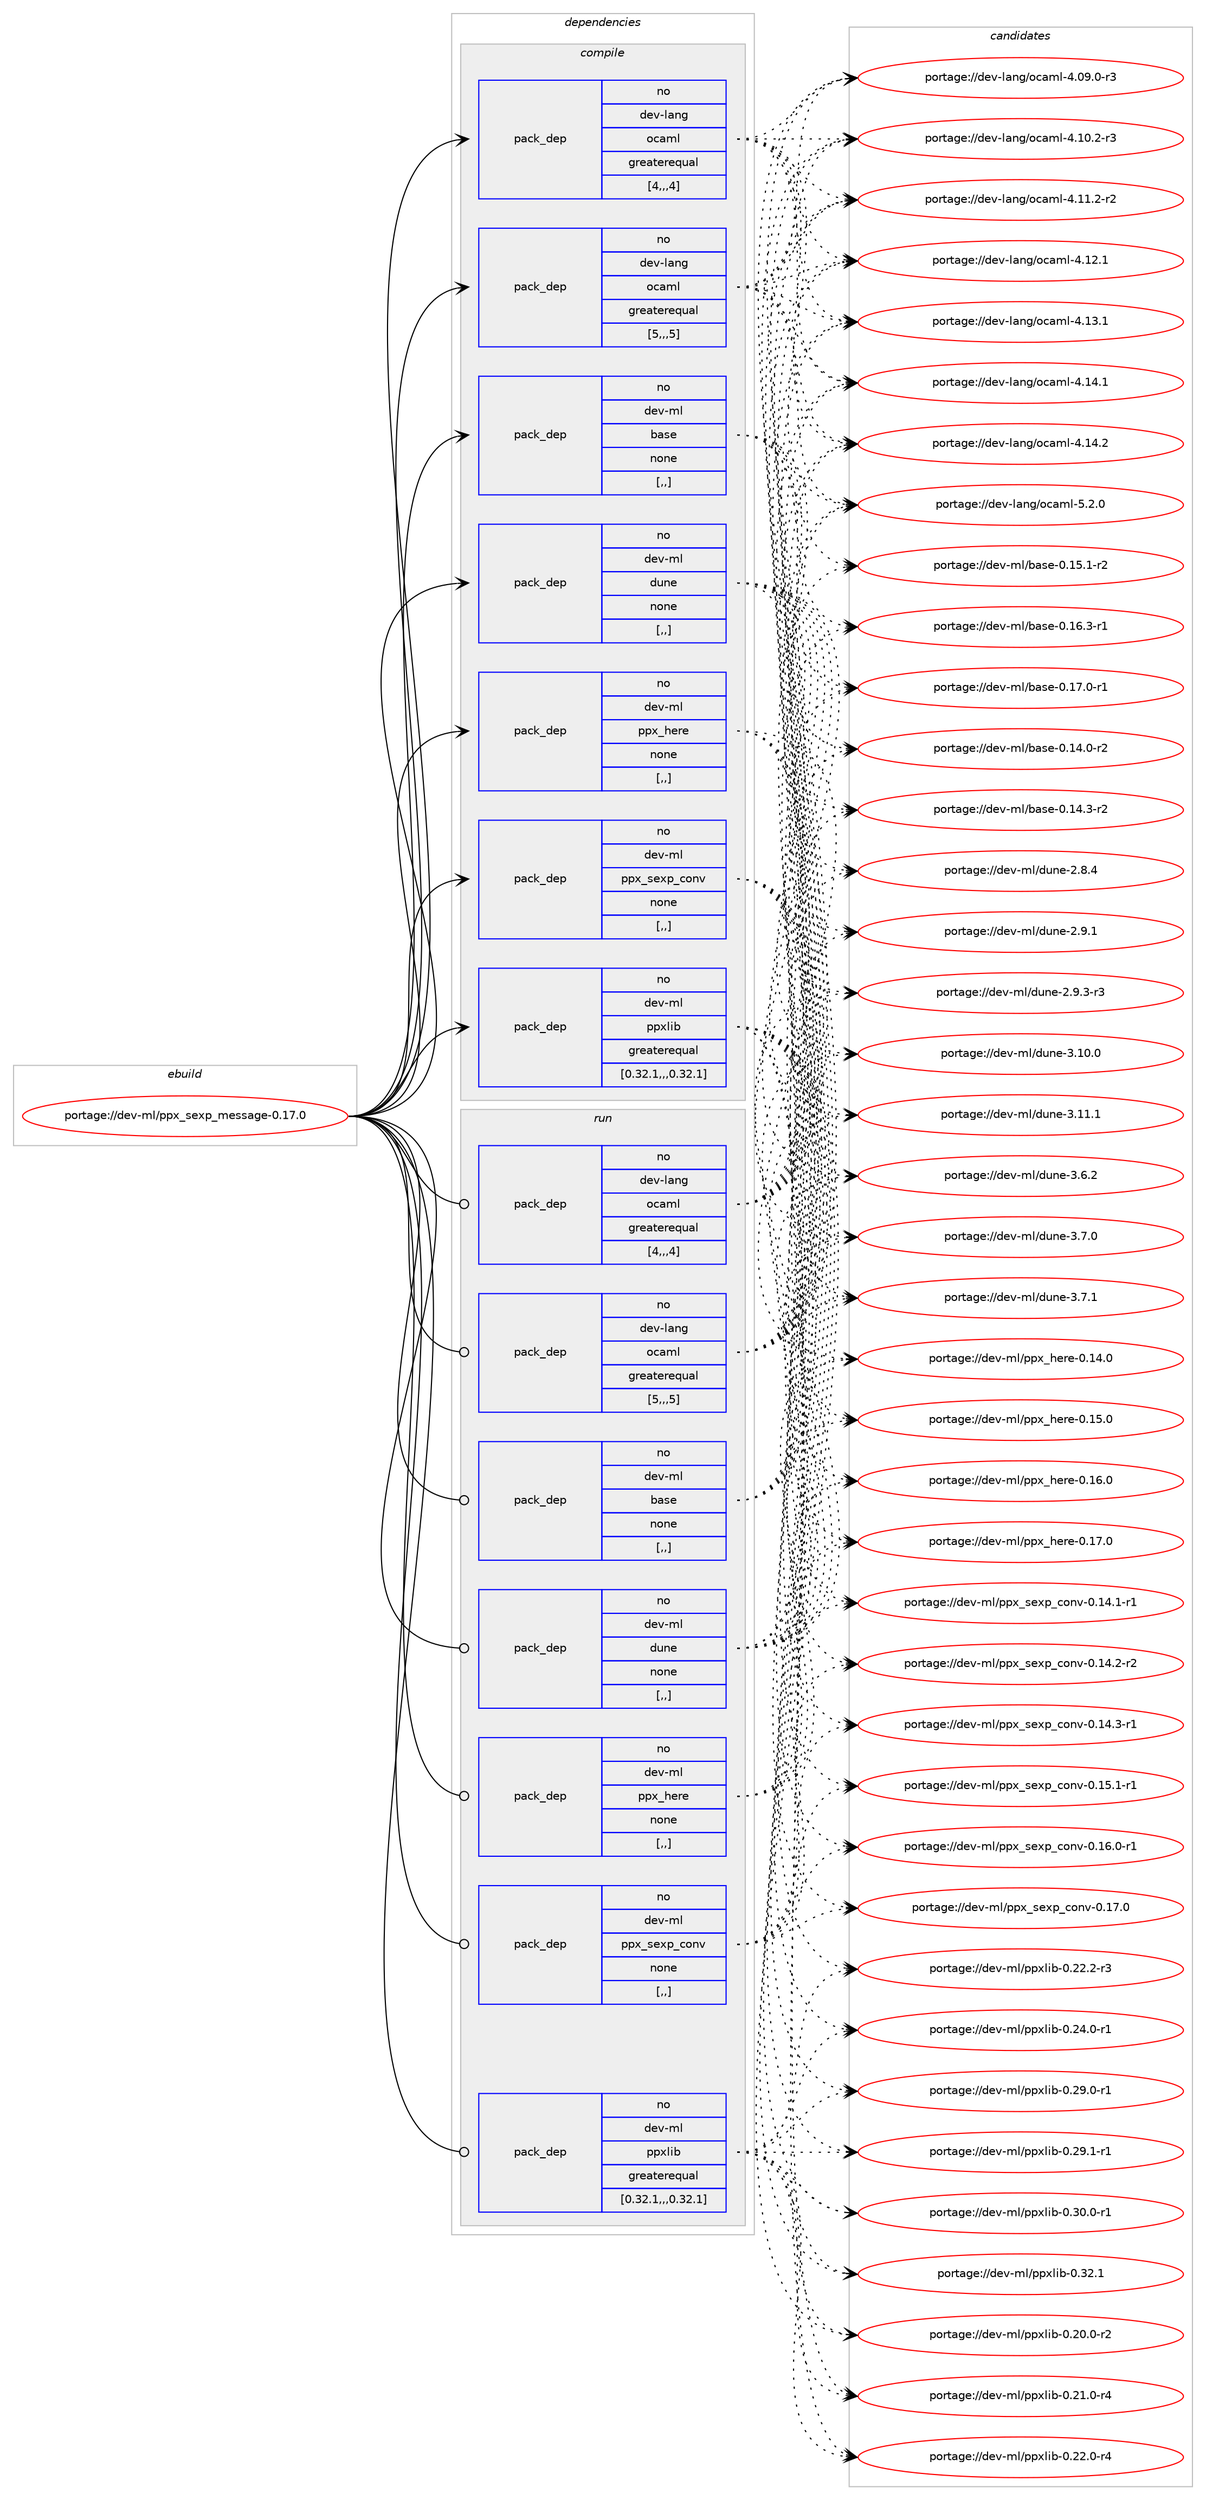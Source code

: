 digraph prolog {

# *************
# Graph options
# *************

newrank=true;
concentrate=true;
compound=true;
graph [rankdir=LR,fontname=Helvetica,fontsize=10,ranksep=1.5];#, ranksep=2.5, nodesep=0.2];
edge  [arrowhead=vee];
node  [fontname=Helvetica,fontsize=10];

# **********
# The ebuild
# **********

subgraph cluster_leftcol {
color=gray;
rank=same;
label=<<i>ebuild</i>>;
id [label="portage://dev-ml/ppx_sexp_message-0.17.0", color=red, width=4, href="../dev-ml/ppx_sexp_message-0.17.0.svg"];
}

# ****************
# The dependencies
# ****************

subgraph cluster_midcol {
color=gray;
label=<<i>dependencies</i>>;
subgraph cluster_compile {
fillcolor="#eeeeee";
style=filled;
label=<<i>compile</i>>;
subgraph pack90645 {
dependency120677 [label=<<TABLE BORDER="0" CELLBORDER="1" CELLSPACING="0" CELLPADDING="4" WIDTH="220"><TR><TD ROWSPAN="6" CELLPADDING="30">pack_dep</TD></TR><TR><TD WIDTH="110">no</TD></TR><TR><TD>dev-lang</TD></TR><TR><TD>ocaml</TD></TR><TR><TD>greaterequal</TD></TR><TR><TD>[4,,,4]</TD></TR></TABLE>>, shape=none, color=blue];
}
id:e -> dependency120677:w [weight=20,style="solid",arrowhead="vee"];
subgraph pack90646 {
dependency120678 [label=<<TABLE BORDER="0" CELLBORDER="1" CELLSPACING="0" CELLPADDING="4" WIDTH="220"><TR><TD ROWSPAN="6" CELLPADDING="30">pack_dep</TD></TR><TR><TD WIDTH="110">no</TD></TR><TR><TD>dev-lang</TD></TR><TR><TD>ocaml</TD></TR><TR><TD>greaterequal</TD></TR><TR><TD>[5,,,5]</TD></TR></TABLE>>, shape=none, color=blue];
}
id:e -> dependency120678:w [weight=20,style="solid",arrowhead="vee"];
subgraph pack90647 {
dependency120679 [label=<<TABLE BORDER="0" CELLBORDER="1" CELLSPACING="0" CELLPADDING="4" WIDTH="220"><TR><TD ROWSPAN="6" CELLPADDING="30">pack_dep</TD></TR><TR><TD WIDTH="110">no</TD></TR><TR><TD>dev-ml</TD></TR><TR><TD>base</TD></TR><TR><TD>none</TD></TR><TR><TD>[,,]</TD></TR></TABLE>>, shape=none, color=blue];
}
id:e -> dependency120679:w [weight=20,style="solid",arrowhead="vee"];
subgraph pack90648 {
dependency120680 [label=<<TABLE BORDER="0" CELLBORDER="1" CELLSPACING="0" CELLPADDING="4" WIDTH="220"><TR><TD ROWSPAN="6" CELLPADDING="30">pack_dep</TD></TR><TR><TD WIDTH="110">no</TD></TR><TR><TD>dev-ml</TD></TR><TR><TD>dune</TD></TR><TR><TD>none</TD></TR><TR><TD>[,,]</TD></TR></TABLE>>, shape=none, color=blue];
}
id:e -> dependency120680:w [weight=20,style="solid",arrowhead="vee"];
subgraph pack90649 {
dependency120681 [label=<<TABLE BORDER="0" CELLBORDER="1" CELLSPACING="0" CELLPADDING="4" WIDTH="220"><TR><TD ROWSPAN="6" CELLPADDING="30">pack_dep</TD></TR><TR><TD WIDTH="110">no</TD></TR><TR><TD>dev-ml</TD></TR><TR><TD>ppx_here</TD></TR><TR><TD>none</TD></TR><TR><TD>[,,]</TD></TR></TABLE>>, shape=none, color=blue];
}
id:e -> dependency120681:w [weight=20,style="solid",arrowhead="vee"];
subgraph pack90650 {
dependency120682 [label=<<TABLE BORDER="0" CELLBORDER="1" CELLSPACING="0" CELLPADDING="4" WIDTH="220"><TR><TD ROWSPAN="6" CELLPADDING="30">pack_dep</TD></TR><TR><TD WIDTH="110">no</TD></TR><TR><TD>dev-ml</TD></TR><TR><TD>ppx_sexp_conv</TD></TR><TR><TD>none</TD></TR><TR><TD>[,,]</TD></TR></TABLE>>, shape=none, color=blue];
}
id:e -> dependency120682:w [weight=20,style="solid",arrowhead="vee"];
subgraph pack90651 {
dependency120683 [label=<<TABLE BORDER="0" CELLBORDER="1" CELLSPACING="0" CELLPADDING="4" WIDTH="220"><TR><TD ROWSPAN="6" CELLPADDING="30">pack_dep</TD></TR><TR><TD WIDTH="110">no</TD></TR><TR><TD>dev-ml</TD></TR><TR><TD>ppxlib</TD></TR><TR><TD>greaterequal</TD></TR><TR><TD>[0.32.1,,,0.32.1]</TD></TR></TABLE>>, shape=none, color=blue];
}
id:e -> dependency120683:w [weight=20,style="solid",arrowhead="vee"];
}
subgraph cluster_compileandrun {
fillcolor="#eeeeee";
style=filled;
label=<<i>compile and run</i>>;
}
subgraph cluster_run {
fillcolor="#eeeeee";
style=filled;
label=<<i>run</i>>;
subgraph pack90652 {
dependency120684 [label=<<TABLE BORDER="0" CELLBORDER="1" CELLSPACING="0" CELLPADDING="4" WIDTH="220"><TR><TD ROWSPAN="6" CELLPADDING="30">pack_dep</TD></TR><TR><TD WIDTH="110">no</TD></TR><TR><TD>dev-lang</TD></TR><TR><TD>ocaml</TD></TR><TR><TD>greaterequal</TD></TR><TR><TD>[4,,,4]</TD></TR></TABLE>>, shape=none, color=blue];
}
id:e -> dependency120684:w [weight=20,style="solid",arrowhead="odot"];
subgraph pack90653 {
dependency120685 [label=<<TABLE BORDER="0" CELLBORDER="1" CELLSPACING="0" CELLPADDING="4" WIDTH="220"><TR><TD ROWSPAN="6" CELLPADDING="30">pack_dep</TD></TR><TR><TD WIDTH="110">no</TD></TR><TR><TD>dev-lang</TD></TR><TR><TD>ocaml</TD></TR><TR><TD>greaterequal</TD></TR><TR><TD>[5,,,5]</TD></TR></TABLE>>, shape=none, color=blue];
}
id:e -> dependency120685:w [weight=20,style="solid",arrowhead="odot"];
subgraph pack90654 {
dependency120686 [label=<<TABLE BORDER="0" CELLBORDER="1" CELLSPACING="0" CELLPADDING="4" WIDTH="220"><TR><TD ROWSPAN="6" CELLPADDING="30">pack_dep</TD></TR><TR><TD WIDTH="110">no</TD></TR><TR><TD>dev-ml</TD></TR><TR><TD>base</TD></TR><TR><TD>none</TD></TR><TR><TD>[,,]</TD></TR></TABLE>>, shape=none, color=blue];
}
id:e -> dependency120686:w [weight=20,style="solid",arrowhead="odot"];
subgraph pack90655 {
dependency120687 [label=<<TABLE BORDER="0" CELLBORDER="1" CELLSPACING="0" CELLPADDING="4" WIDTH="220"><TR><TD ROWSPAN="6" CELLPADDING="30">pack_dep</TD></TR><TR><TD WIDTH="110">no</TD></TR><TR><TD>dev-ml</TD></TR><TR><TD>dune</TD></TR><TR><TD>none</TD></TR><TR><TD>[,,]</TD></TR></TABLE>>, shape=none, color=blue];
}
id:e -> dependency120687:w [weight=20,style="solid",arrowhead="odot"];
subgraph pack90656 {
dependency120688 [label=<<TABLE BORDER="0" CELLBORDER="1" CELLSPACING="0" CELLPADDING="4" WIDTH="220"><TR><TD ROWSPAN="6" CELLPADDING="30">pack_dep</TD></TR><TR><TD WIDTH="110">no</TD></TR><TR><TD>dev-ml</TD></TR><TR><TD>ppx_here</TD></TR><TR><TD>none</TD></TR><TR><TD>[,,]</TD></TR></TABLE>>, shape=none, color=blue];
}
id:e -> dependency120688:w [weight=20,style="solid",arrowhead="odot"];
subgraph pack90657 {
dependency120689 [label=<<TABLE BORDER="0" CELLBORDER="1" CELLSPACING="0" CELLPADDING="4" WIDTH="220"><TR><TD ROWSPAN="6" CELLPADDING="30">pack_dep</TD></TR><TR><TD WIDTH="110">no</TD></TR><TR><TD>dev-ml</TD></TR><TR><TD>ppx_sexp_conv</TD></TR><TR><TD>none</TD></TR><TR><TD>[,,]</TD></TR></TABLE>>, shape=none, color=blue];
}
id:e -> dependency120689:w [weight=20,style="solid",arrowhead="odot"];
subgraph pack90658 {
dependency120690 [label=<<TABLE BORDER="0" CELLBORDER="1" CELLSPACING="0" CELLPADDING="4" WIDTH="220"><TR><TD ROWSPAN="6" CELLPADDING="30">pack_dep</TD></TR><TR><TD WIDTH="110">no</TD></TR><TR><TD>dev-ml</TD></TR><TR><TD>ppxlib</TD></TR><TR><TD>greaterequal</TD></TR><TR><TD>[0.32.1,,,0.32.1]</TD></TR></TABLE>>, shape=none, color=blue];
}
id:e -> dependency120690:w [weight=20,style="solid",arrowhead="odot"];
}
}

# **************
# The candidates
# **************

subgraph cluster_choices {
rank=same;
color=gray;
label=<<i>candidates</i>>;

subgraph choice90645 {
color=black;
nodesep=1;
choice1001011184510897110103471119997109108455246485746484511451 [label="portage://dev-lang/ocaml-4.09.0-r3", color=red, width=4,href="../dev-lang/ocaml-4.09.0-r3.svg"];
choice1001011184510897110103471119997109108455246494846504511451 [label="portage://dev-lang/ocaml-4.10.2-r3", color=red, width=4,href="../dev-lang/ocaml-4.10.2-r3.svg"];
choice1001011184510897110103471119997109108455246494946504511450 [label="portage://dev-lang/ocaml-4.11.2-r2", color=red, width=4,href="../dev-lang/ocaml-4.11.2-r2.svg"];
choice100101118451089711010347111999710910845524649504649 [label="portage://dev-lang/ocaml-4.12.1", color=red, width=4,href="../dev-lang/ocaml-4.12.1.svg"];
choice100101118451089711010347111999710910845524649514649 [label="portage://dev-lang/ocaml-4.13.1", color=red, width=4,href="../dev-lang/ocaml-4.13.1.svg"];
choice100101118451089711010347111999710910845524649524649 [label="portage://dev-lang/ocaml-4.14.1", color=red, width=4,href="../dev-lang/ocaml-4.14.1.svg"];
choice100101118451089711010347111999710910845524649524650 [label="portage://dev-lang/ocaml-4.14.2", color=red, width=4,href="../dev-lang/ocaml-4.14.2.svg"];
choice1001011184510897110103471119997109108455346504648 [label="portage://dev-lang/ocaml-5.2.0", color=red, width=4,href="../dev-lang/ocaml-5.2.0.svg"];
dependency120677:e -> choice1001011184510897110103471119997109108455246485746484511451:w [style=dotted,weight="100"];
dependency120677:e -> choice1001011184510897110103471119997109108455246494846504511451:w [style=dotted,weight="100"];
dependency120677:e -> choice1001011184510897110103471119997109108455246494946504511450:w [style=dotted,weight="100"];
dependency120677:e -> choice100101118451089711010347111999710910845524649504649:w [style=dotted,weight="100"];
dependency120677:e -> choice100101118451089711010347111999710910845524649514649:w [style=dotted,weight="100"];
dependency120677:e -> choice100101118451089711010347111999710910845524649524649:w [style=dotted,weight="100"];
dependency120677:e -> choice100101118451089711010347111999710910845524649524650:w [style=dotted,weight="100"];
dependency120677:e -> choice1001011184510897110103471119997109108455346504648:w [style=dotted,weight="100"];
}
subgraph choice90646 {
color=black;
nodesep=1;
choice1001011184510897110103471119997109108455246485746484511451 [label="portage://dev-lang/ocaml-4.09.0-r3", color=red, width=4,href="../dev-lang/ocaml-4.09.0-r3.svg"];
choice1001011184510897110103471119997109108455246494846504511451 [label="portage://dev-lang/ocaml-4.10.2-r3", color=red, width=4,href="../dev-lang/ocaml-4.10.2-r3.svg"];
choice1001011184510897110103471119997109108455246494946504511450 [label="portage://dev-lang/ocaml-4.11.2-r2", color=red, width=4,href="../dev-lang/ocaml-4.11.2-r2.svg"];
choice100101118451089711010347111999710910845524649504649 [label="portage://dev-lang/ocaml-4.12.1", color=red, width=4,href="../dev-lang/ocaml-4.12.1.svg"];
choice100101118451089711010347111999710910845524649514649 [label="portage://dev-lang/ocaml-4.13.1", color=red, width=4,href="../dev-lang/ocaml-4.13.1.svg"];
choice100101118451089711010347111999710910845524649524649 [label="portage://dev-lang/ocaml-4.14.1", color=red, width=4,href="../dev-lang/ocaml-4.14.1.svg"];
choice100101118451089711010347111999710910845524649524650 [label="portage://dev-lang/ocaml-4.14.2", color=red, width=4,href="../dev-lang/ocaml-4.14.2.svg"];
choice1001011184510897110103471119997109108455346504648 [label="portage://dev-lang/ocaml-5.2.0", color=red, width=4,href="../dev-lang/ocaml-5.2.0.svg"];
dependency120678:e -> choice1001011184510897110103471119997109108455246485746484511451:w [style=dotted,weight="100"];
dependency120678:e -> choice1001011184510897110103471119997109108455246494846504511451:w [style=dotted,weight="100"];
dependency120678:e -> choice1001011184510897110103471119997109108455246494946504511450:w [style=dotted,weight="100"];
dependency120678:e -> choice100101118451089711010347111999710910845524649504649:w [style=dotted,weight="100"];
dependency120678:e -> choice100101118451089711010347111999710910845524649514649:w [style=dotted,weight="100"];
dependency120678:e -> choice100101118451089711010347111999710910845524649524649:w [style=dotted,weight="100"];
dependency120678:e -> choice100101118451089711010347111999710910845524649524650:w [style=dotted,weight="100"];
dependency120678:e -> choice1001011184510897110103471119997109108455346504648:w [style=dotted,weight="100"];
}
subgraph choice90647 {
color=black;
nodesep=1;
choice10010111845109108479897115101454846495246484511450 [label="portage://dev-ml/base-0.14.0-r2", color=red, width=4,href="../dev-ml/base-0.14.0-r2.svg"];
choice10010111845109108479897115101454846495246514511450 [label="portage://dev-ml/base-0.14.3-r2", color=red, width=4,href="../dev-ml/base-0.14.3-r2.svg"];
choice10010111845109108479897115101454846495346494511450 [label="portage://dev-ml/base-0.15.1-r2", color=red, width=4,href="../dev-ml/base-0.15.1-r2.svg"];
choice10010111845109108479897115101454846495446514511449 [label="portage://dev-ml/base-0.16.3-r1", color=red, width=4,href="../dev-ml/base-0.16.3-r1.svg"];
choice10010111845109108479897115101454846495546484511449 [label="portage://dev-ml/base-0.17.0-r1", color=red, width=4,href="../dev-ml/base-0.17.0-r1.svg"];
dependency120679:e -> choice10010111845109108479897115101454846495246484511450:w [style=dotted,weight="100"];
dependency120679:e -> choice10010111845109108479897115101454846495246514511450:w [style=dotted,weight="100"];
dependency120679:e -> choice10010111845109108479897115101454846495346494511450:w [style=dotted,weight="100"];
dependency120679:e -> choice10010111845109108479897115101454846495446514511449:w [style=dotted,weight="100"];
dependency120679:e -> choice10010111845109108479897115101454846495546484511449:w [style=dotted,weight="100"];
}
subgraph choice90648 {
color=black;
nodesep=1;
choice1001011184510910847100117110101455046564652 [label="portage://dev-ml/dune-2.8.4", color=red, width=4,href="../dev-ml/dune-2.8.4.svg"];
choice1001011184510910847100117110101455046574649 [label="portage://dev-ml/dune-2.9.1", color=red, width=4,href="../dev-ml/dune-2.9.1.svg"];
choice10010111845109108471001171101014550465746514511451 [label="portage://dev-ml/dune-2.9.3-r3", color=red, width=4,href="../dev-ml/dune-2.9.3-r3.svg"];
choice100101118451091084710011711010145514649484648 [label="portage://dev-ml/dune-3.10.0", color=red, width=4,href="../dev-ml/dune-3.10.0.svg"];
choice100101118451091084710011711010145514649494649 [label="portage://dev-ml/dune-3.11.1", color=red, width=4,href="../dev-ml/dune-3.11.1.svg"];
choice1001011184510910847100117110101455146544650 [label="portage://dev-ml/dune-3.6.2", color=red, width=4,href="../dev-ml/dune-3.6.2.svg"];
choice1001011184510910847100117110101455146554648 [label="portage://dev-ml/dune-3.7.0", color=red, width=4,href="../dev-ml/dune-3.7.0.svg"];
choice1001011184510910847100117110101455146554649 [label="portage://dev-ml/dune-3.7.1", color=red, width=4,href="../dev-ml/dune-3.7.1.svg"];
dependency120680:e -> choice1001011184510910847100117110101455046564652:w [style=dotted,weight="100"];
dependency120680:e -> choice1001011184510910847100117110101455046574649:w [style=dotted,weight="100"];
dependency120680:e -> choice10010111845109108471001171101014550465746514511451:w [style=dotted,weight="100"];
dependency120680:e -> choice100101118451091084710011711010145514649484648:w [style=dotted,weight="100"];
dependency120680:e -> choice100101118451091084710011711010145514649494649:w [style=dotted,weight="100"];
dependency120680:e -> choice1001011184510910847100117110101455146544650:w [style=dotted,weight="100"];
dependency120680:e -> choice1001011184510910847100117110101455146554648:w [style=dotted,weight="100"];
dependency120680:e -> choice1001011184510910847100117110101455146554649:w [style=dotted,weight="100"];
}
subgraph choice90649 {
color=black;
nodesep=1;
choice10010111845109108471121121209510410111410145484649524648 [label="portage://dev-ml/ppx_here-0.14.0", color=red, width=4,href="../dev-ml/ppx_here-0.14.0.svg"];
choice10010111845109108471121121209510410111410145484649534648 [label="portage://dev-ml/ppx_here-0.15.0", color=red, width=4,href="../dev-ml/ppx_here-0.15.0.svg"];
choice10010111845109108471121121209510410111410145484649544648 [label="portage://dev-ml/ppx_here-0.16.0", color=red, width=4,href="../dev-ml/ppx_here-0.16.0.svg"];
choice10010111845109108471121121209510410111410145484649554648 [label="portage://dev-ml/ppx_here-0.17.0", color=red, width=4,href="../dev-ml/ppx_here-0.17.0.svg"];
dependency120681:e -> choice10010111845109108471121121209510410111410145484649524648:w [style=dotted,weight="100"];
dependency120681:e -> choice10010111845109108471121121209510410111410145484649534648:w [style=dotted,weight="100"];
dependency120681:e -> choice10010111845109108471121121209510410111410145484649544648:w [style=dotted,weight="100"];
dependency120681:e -> choice10010111845109108471121121209510410111410145484649554648:w [style=dotted,weight="100"];
}
subgraph choice90650 {
color=black;
nodesep=1;
choice1001011184510910847112112120951151011201129599111110118454846495246494511449 [label="portage://dev-ml/ppx_sexp_conv-0.14.1-r1", color=red, width=4,href="../dev-ml/ppx_sexp_conv-0.14.1-r1.svg"];
choice1001011184510910847112112120951151011201129599111110118454846495246504511450 [label="portage://dev-ml/ppx_sexp_conv-0.14.2-r2", color=red, width=4,href="../dev-ml/ppx_sexp_conv-0.14.2-r2.svg"];
choice1001011184510910847112112120951151011201129599111110118454846495246514511449 [label="portage://dev-ml/ppx_sexp_conv-0.14.3-r1", color=red, width=4,href="../dev-ml/ppx_sexp_conv-0.14.3-r1.svg"];
choice1001011184510910847112112120951151011201129599111110118454846495346494511449 [label="portage://dev-ml/ppx_sexp_conv-0.15.1-r1", color=red, width=4,href="../dev-ml/ppx_sexp_conv-0.15.1-r1.svg"];
choice1001011184510910847112112120951151011201129599111110118454846495446484511449 [label="portage://dev-ml/ppx_sexp_conv-0.16.0-r1", color=red, width=4,href="../dev-ml/ppx_sexp_conv-0.16.0-r1.svg"];
choice100101118451091084711211212095115101120112959911111011845484649554648 [label="portage://dev-ml/ppx_sexp_conv-0.17.0", color=red, width=4,href="../dev-ml/ppx_sexp_conv-0.17.0.svg"];
dependency120682:e -> choice1001011184510910847112112120951151011201129599111110118454846495246494511449:w [style=dotted,weight="100"];
dependency120682:e -> choice1001011184510910847112112120951151011201129599111110118454846495246504511450:w [style=dotted,weight="100"];
dependency120682:e -> choice1001011184510910847112112120951151011201129599111110118454846495246514511449:w [style=dotted,weight="100"];
dependency120682:e -> choice1001011184510910847112112120951151011201129599111110118454846495346494511449:w [style=dotted,weight="100"];
dependency120682:e -> choice1001011184510910847112112120951151011201129599111110118454846495446484511449:w [style=dotted,weight="100"];
dependency120682:e -> choice100101118451091084711211212095115101120112959911111011845484649554648:w [style=dotted,weight="100"];
}
subgraph choice90651 {
color=black;
nodesep=1;
choice100101118451091084711211212010810598454846504846484511450 [label="portage://dev-ml/ppxlib-0.20.0-r2", color=red, width=4,href="../dev-ml/ppxlib-0.20.0-r2.svg"];
choice100101118451091084711211212010810598454846504946484511452 [label="portage://dev-ml/ppxlib-0.21.0-r4", color=red, width=4,href="../dev-ml/ppxlib-0.21.0-r4.svg"];
choice100101118451091084711211212010810598454846505046484511452 [label="portage://dev-ml/ppxlib-0.22.0-r4", color=red, width=4,href="../dev-ml/ppxlib-0.22.0-r4.svg"];
choice100101118451091084711211212010810598454846505046504511451 [label="portage://dev-ml/ppxlib-0.22.2-r3", color=red, width=4,href="../dev-ml/ppxlib-0.22.2-r3.svg"];
choice100101118451091084711211212010810598454846505246484511449 [label="portage://dev-ml/ppxlib-0.24.0-r1", color=red, width=4,href="../dev-ml/ppxlib-0.24.0-r1.svg"];
choice100101118451091084711211212010810598454846505746484511449 [label="portage://dev-ml/ppxlib-0.29.0-r1", color=red, width=4,href="../dev-ml/ppxlib-0.29.0-r1.svg"];
choice100101118451091084711211212010810598454846505746494511449 [label="portage://dev-ml/ppxlib-0.29.1-r1", color=red, width=4,href="../dev-ml/ppxlib-0.29.1-r1.svg"];
choice100101118451091084711211212010810598454846514846484511449 [label="portage://dev-ml/ppxlib-0.30.0-r1", color=red, width=4,href="../dev-ml/ppxlib-0.30.0-r1.svg"];
choice10010111845109108471121121201081059845484651504649 [label="portage://dev-ml/ppxlib-0.32.1", color=red, width=4,href="../dev-ml/ppxlib-0.32.1.svg"];
dependency120683:e -> choice100101118451091084711211212010810598454846504846484511450:w [style=dotted,weight="100"];
dependency120683:e -> choice100101118451091084711211212010810598454846504946484511452:w [style=dotted,weight="100"];
dependency120683:e -> choice100101118451091084711211212010810598454846505046484511452:w [style=dotted,weight="100"];
dependency120683:e -> choice100101118451091084711211212010810598454846505046504511451:w [style=dotted,weight="100"];
dependency120683:e -> choice100101118451091084711211212010810598454846505246484511449:w [style=dotted,weight="100"];
dependency120683:e -> choice100101118451091084711211212010810598454846505746484511449:w [style=dotted,weight="100"];
dependency120683:e -> choice100101118451091084711211212010810598454846505746494511449:w [style=dotted,weight="100"];
dependency120683:e -> choice100101118451091084711211212010810598454846514846484511449:w [style=dotted,weight="100"];
dependency120683:e -> choice10010111845109108471121121201081059845484651504649:w [style=dotted,weight="100"];
}
subgraph choice90652 {
color=black;
nodesep=1;
choice1001011184510897110103471119997109108455246485746484511451 [label="portage://dev-lang/ocaml-4.09.0-r3", color=red, width=4,href="../dev-lang/ocaml-4.09.0-r3.svg"];
choice1001011184510897110103471119997109108455246494846504511451 [label="portage://dev-lang/ocaml-4.10.2-r3", color=red, width=4,href="../dev-lang/ocaml-4.10.2-r3.svg"];
choice1001011184510897110103471119997109108455246494946504511450 [label="portage://dev-lang/ocaml-4.11.2-r2", color=red, width=4,href="../dev-lang/ocaml-4.11.2-r2.svg"];
choice100101118451089711010347111999710910845524649504649 [label="portage://dev-lang/ocaml-4.12.1", color=red, width=4,href="../dev-lang/ocaml-4.12.1.svg"];
choice100101118451089711010347111999710910845524649514649 [label="portage://dev-lang/ocaml-4.13.1", color=red, width=4,href="../dev-lang/ocaml-4.13.1.svg"];
choice100101118451089711010347111999710910845524649524649 [label="portage://dev-lang/ocaml-4.14.1", color=red, width=4,href="../dev-lang/ocaml-4.14.1.svg"];
choice100101118451089711010347111999710910845524649524650 [label="portage://dev-lang/ocaml-4.14.2", color=red, width=4,href="../dev-lang/ocaml-4.14.2.svg"];
choice1001011184510897110103471119997109108455346504648 [label="portage://dev-lang/ocaml-5.2.0", color=red, width=4,href="../dev-lang/ocaml-5.2.0.svg"];
dependency120684:e -> choice1001011184510897110103471119997109108455246485746484511451:w [style=dotted,weight="100"];
dependency120684:e -> choice1001011184510897110103471119997109108455246494846504511451:w [style=dotted,weight="100"];
dependency120684:e -> choice1001011184510897110103471119997109108455246494946504511450:w [style=dotted,weight="100"];
dependency120684:e -> choice100101118451089711010347111999710910845524649504649:w [style=dotted,weight="100"];
dependency120684:e -> choice100101118451089711010347111999710910845524649514649:w [style=dotted,weight="100"];
dependency120684:e -> choice100101118451089711010347111999710910845524649524649:w [style=dotted,weight="100"];
dependency120684:e -> choice100101118451089711010347111999710910845524649524650:w [style=dotted,weight="100"];
dependency120684:e -> choice1001011184510897110103471119997109108455346504648:w [style=dotted,weight="100"];
}
subgraph choice90653 {
color=black;
nodesep=1;
choice1001011184510897110103471119997109108455246485746484511451 [label="portage://dev-lang/ocaml-4.09.0-r3", color=red, width=4,href="../dev-lang/ocaml-4.09.0-r3.svg"];
choice1001011184510897110103471119997109108455246494846504511451 [label="portage://dev-lang/ocaml-4.10.2-r3", color=red, width=4,href="../dev-lang/ocaml-4.10.2-r3.svg"];
choice1001011184510897110103471119997109108455246494946504511450 [label="portage://dev-lang/ocaml-4.11.2-r2", color=red, width=4,href="../dev-lang/ocaml-4.11.2-r2.svg"];
choice100101118451089711010347111999710910845524649504649 [label="portage://dev-lang/ocaml-4.12.1", color=red, width=4,href="../dev-lang/ocaml-4.12.1.svg"];
choice100101118451089711010347111999710910845524649514649 [label="portage://dev-lang/ocaml-4.13.1", color=red, width=4,href="../dev-lang/ocaml-4.13.1.svg"];
choice100101118451089711010347111999710910845524649524649 [label="portage://dev-lang/ocaml-4.14.1", color=red, width=4,href="../dev-lang/ocaml-4.14.1.svg"];
choice100101118451089711010347111999710910845524649524650 [label="portage://dev-lang/ocaml-4.14.2", color=red, width=4,href="../dev-lang/ocaml-4.14.2.svg"];
choice1001011184510897110103471119997109108455346504648 [label="portage://dev-lang/ocaml-5.2.0", color=red, width=4,href="../dev-lang/ocaml-5.2.0.svg"];
dependency120685:e -> choice1001011184510897110103471119997109108455246485746484511451:w [style=dotted,weight="100"];
dependency120685:e -> choice1001011184510897110103471119997109108455246494846504511451:w [style=dotted,weight="100"];
dependency120685:e -> choice1001011184510897110103471119997109108455246494946504511450:w [style=dotted,weight="100"];
dependency120685:e -> choice100101118451089711010347111999710910845524649504649:w [style=dotted,weight="100"];
dependency120685:e -> choice100101118451089711010347111999710910845524649514649:w [style=dotted,weight="100"];
dependency120685:e -> choice100101118451089711010347111999710910845524649524649:w [style=dotted,weight="100"];
dependency120685:e -> choice100101118451089711010347111999710910845524649524650:w [style=dotted,weight="100"];
dependency120685:e -> choice1001011184510897110103471119997109108455346504648:w [style=dotted,weight="100"];
}
subgraph choice90654 {
color=black;
nodesep=1;
choice10010111845109108479897115101454846495246484511450 [label="portage://dev-ml/base-0.14.0-r2", color=red, width=4,href="../dev-ml/base-0.14.0-r2.svg"];
choice10010111845109108479897115101454846495246514511450 [label="portage://dev-ml/base-0.14.3-r2", color=red, width=4,href="../dev-ml/base-0.14.3-r2.svg"];
choice10010111845109108479897115101454846495346494511450 [label="portage://dev-ml/base-0.15.1-r2", color=red, width=4,href="../dev-ml/base-0.15.1-r2.svg"];
choice10010111845109108479897115101454846495446514511449 [label="portage://dev-ml/base-0.16.3-r1", color=red, width=4,href="../dev-ml/base-0.16.3-r1.svg"];
choice10010111845109108479897115101454846495546484511449 [label="portage://dev-ml/base-0.17.0-r1", color=red, width=4,href="../dev-ml/base-0.17.0-r1.svg"];
dependency120686:e -> choice10010111845109108479897115101454846495246484511450:w [style=dotted,weight="100"];
dependency120686:e -> choice10010111845109108479897115101454846495246514511450:w [style=dotted,weight="100"];
dependency120686:e -> choice10010111845109108479897115101454846495346494511450:w [style=dotted,weight="100"];
dependency120686:e -> choice10010111845109108479897115101454846495446514511449:w [style=dotted,weight="100"];
dependency120686:e -> choice10010111845109108479897115101454846495546484511449:w [style=dotted,weight="100"];
}
subgraph choice90655 {
color=black;
nodesep=1;
choice1001011184510910847100117110101455046564652 [label="portage://dev-ml/dune-2.8.4", color=red, width=4,href="../dev-ml/dune-2.8.4.svg"];
choice1001011184510910847100117110101455046574649 [label="portage://dev-ml/dune-2.9.1", color=red, width=4,href="../dev-ml/dune-2.9.1.svg"];
choice10010111845109108471001171101014550465746514511451 [label="portage://dev-ml/dune-2.9.3-r3", color=red, width=4,href="../dev-ml/dune-2.9.3-r3.svg"];
choice100101118451091084710011711010145514649484648 [label="portage://dev-ml/dune-3.10.0", color=red, width=4,href="../dev-ml/dune-3.10.0.svg"];
choice100101118451091084710011711010145514649494649 [label="portage://dev-ml/dune-3.11.1", color=red, width=4,href="../dev-ml/dune-3.11.1.svg"];
choice1001011184510910847100117110101455146544650 [label="portage://dev-ml/dune-3.6.2", color=red, width=4,href="../dev-ml/dune-3.6.2.svg"];
choice1001011184510910847100117110101455146554648 [label="portage://dev-ml/dune-3.7.0", color=red, width=4,href="../dev-ml/dune-3.7.0.svg"];
choice1001011184510910847100117110101455146554649 [label="portage://dev-ml/dune-3.7.1", color=red, width=4,href="../dev-ml/dune-3.7.1.svg"];
dependency120687:e -> choice1001011184510910847100117110101455046564652:w [style=dotted,weight="100"];
dependency120687:e -> choice1001011184510910847100117110101455046574649:w [style=dotted,weight="100"];
dependency120687:e -> choice10010111845109108471001171101014550465746514511451:w [style=dotted,weight="100"];
dependency120687:e -> choice100101118451091084710011711010145514649484648:w [style=dotted,weight="100"];
dependency120687:e -> choice100101118451091084710011711010145514649494649:w [style=dotted,weight="100"];
dependency120687:e -> choice1001011184510910847100117110101455146544650:w [style=dotted,weight="100"];
dependency120687:e -> choice1001011184510910847100117110101455146554648:w [style=dotted,weight="100"];
dependency120687:e -> choice1001011184510910847100117110101455146554649:w [style=dotted,weight="100"];
}
subgraph choice90656 {
color=black;
nodesep=1;
choice10010111845109108471121121209510410111410145484649524648 [label="portage://dev-ml/ppx_here-0.14.0", color=red, width=4,href="../dev-ml/ppx_here-0.14.0.svg"];
choice10010111845109108471121121209510410111410145484649534648 [label="portage://dev-ml/ppx_here-0.15.0", color=red, width=4,href="../dev-ml/ppx_here-0.15.0.svg"];
choice10010111845109108471121121209510410111410145484649544648 [label="portage://dev-ml/ppx_here-0.16.0", color=red, width=4,href="../dev-ml/ppx_here-0.16.0.svg"];
choice10010111845109108471121121209510410111410145484649554648 [label="portage://dev-ml/ppx_here-0.17.0", color=red, width=4,href="../dev-ml/ppx_here-0.17.0.svg"];
dependency120688:e -> choice10010111845109108471121121209510410111410145484649524648:w [style=dotted,weight="100"];
dependency120688:e -> choice10010111845109108471121121209510410111410145484649534648:w [style=dotted,weight="100"];
dependency120688:e -> choice10010111845109108471121121209510410111410145484649544648:w [style=dotted,weight="100"];
dependency120688:e -> choice10010111845109108471121121209510410111410145484649554648:w [style=dotted,weight="100"];
}
subgraph choice90657 {
color=black;
nodesep=1;
choice1001011184510910847112112120951151011201129599111110118454846495246494511449 [label="portage://dev-ml/ppx_sexp_conv-0.14.1-r1", color=red, width=4,href="../dev-ml/ppx_sexp_conv-0.14.1-r1.svg"];
choice1001011184510910847112112120951151011201129599111110118454846495246504511450 [label="portage://dev-ml/ppx_sexp_conv-0.14.2-r2", color=red, width=4,href="../dev-ml/ppx_sexp_conv-0.14.2-r2.svg"];
choice1001011184510910847112112120951151011201129599111110118454846495246514511449 [label="portage://dev-ml/ppx_sexp_conv-0.14.3-r1", color=red, width=4,href="../dev-ml/ppx_sexp_conv-0.14.3-r1.svg"];
choice1001011184510910847112112120951151011201129599111110118454846495346494511449 [label="portage://dev-ml/ppx_sexp_conv-0.15.1-r1", color=red, width=4,href="../dev-ml/ppx_sexp_conv-0.15.1-r1.svg"];
choice1001011184510910847112112120951151011201129599111110118454846495446484511449 [label="portage://dev-ml/ppx_sexp_conv-0.16.0-r1", color=red, width=4,href="../dev-ml/ppx_sexp_conv-0.16.0-r1.svg"];
choice100101118451091084711211212095115101120112959911111011845484649554648 [label="portage://dev-ml/ppx_sexp_conv-0.17.0", color=red, width=4,href="../dev-ml/ppx_sexp_conv-0.17.0.svg"];
dependency120689:e -> choice1001011184510910847112112120951151011201129599111110118454846495246494511449:w [style=dotted,weight="100"];
dependency120689:e -> choice1001011184510910847112112120951151011201129599111110118454846495246504511450:w [style=dotted,weight="100"];
dependency120689:e -> choice1001011184510910847112112120951151011201129599111110118454846495246514511449:w [style=dotted,weight="100"];
dependency120689:e -> choice1001011184510910847112112120951151011201129599111110118454846495346494511449:w [style=dotted,weight="100"];
dependency120689:e -> choice1001011184510910847112112120951151011201129599111110118454846495446484511449:w [style=dotted,weight="100"];
dependency120689:e -> choice100101118451091084711211212095115101120112959911111011845484649554648:w [style=dotted,weight="100"];
}
subgraph choice90658 {
color=black;
nodesep=1;
choice100101118451091084711211212010810598454846504846484511450 [label="portage://dev-ml/ppxlib-0.20.0-r2", color=red, width=4,href="../dev-ml/ppxlib-0.20.0-r2.svg"];
choice100101118451091084711211212010810598454846504946484511452 [label="portage://dev-ml/ppxlib-0.21.0-r4", color=red, width=4,href="../dev-ml/ppxlib-0.21.0-r4.svg"];
choice100101118451091084711211212010810598454846505046484511452 [label="portage://dev-ml/ppxlib-0.22.0-r4", color=red, width=4,href="../dev-ml/ppxlib-0.22.0-r4.svg"];
choice100101118451091084711211212010810598454846505046504511451 [label="portage://dev-ml/ppxlib-0.22.2-r3", color=red, width=4,href="../dev-ml/ppxlib-0.22.2-r3.svg"];
choice100101118451091084711211212010810598454846505246484511449 [label="portage://dev-ml/ppxlib-0.24.0-r1", color=red, width=4,href="../dev-ml/ppxlib-0.24.0-r1.svg"];
choice100101118451091084711211212010810598454846505746484511449 [label="portage://dev-ml/ppxlib-0.29.0-r1", color=red, width=4,href="../dev-ml/ppxlib-0.29.0-r1.svg"];
choice100101118451091084711211212010810598454846505746494511449 [label="portage://dev-ml/ppxlib-0.29.1-r1", color=red, width=4,href="../dev-ml/ppxlib-0.29.1-r1.svg"];
choice100101118451091084711211212010810598454846514846484511449 [label="portage://dev-ml/ppxlib-0.30.0-r1", color=red, width=4,href="../dev-ml/ppxlib-0.30.0-r1.svg"];
choice10010111845109108471121121201081059845484651504649 [label="portage://dev-ml/ppxlib-0.32.1", color=red, width=4,href="../dev-ml/ppxlib-0.32.1.svg"];
dependency120690:e -> choice100101118451091084711211212010810598454846504846484511450:w [style=dotted,weight="100"];
dependency120690:e -> choice100101118451091084711211212010810598454846504946484511452:w [style=dotted,weight="100"];
dependency120690:e -> choice100101118451091084711211212010810598454846505046484511452:w [style=dotted,weight="100"];
dependency120690:e -> choice100101118451091084711211212010810598454846505046504511451:w [style=dotted,weight="100"];
dependency120690:e -> choice100101118451091084711211212010810598454846505246484511449:w [style=dotted,weight="100"];
dependency120690:e -> choice100101118451091084711211212010810598454846505746484511449:w [style=dotted,weight="100"];
dependency120690:e -> choice100101118451091084711211212010810598454846505746494511449:w [style=dotted,weight="100"];
dependency120690:e -> choice100101118451091084711211212010810598454846514846484511449:w [style=dotted,weight="100"];
dependency120690:e -> choice10010111845109108471121121201081059845484651504649:w [style=dotted,weight="100"];
}
}

}
